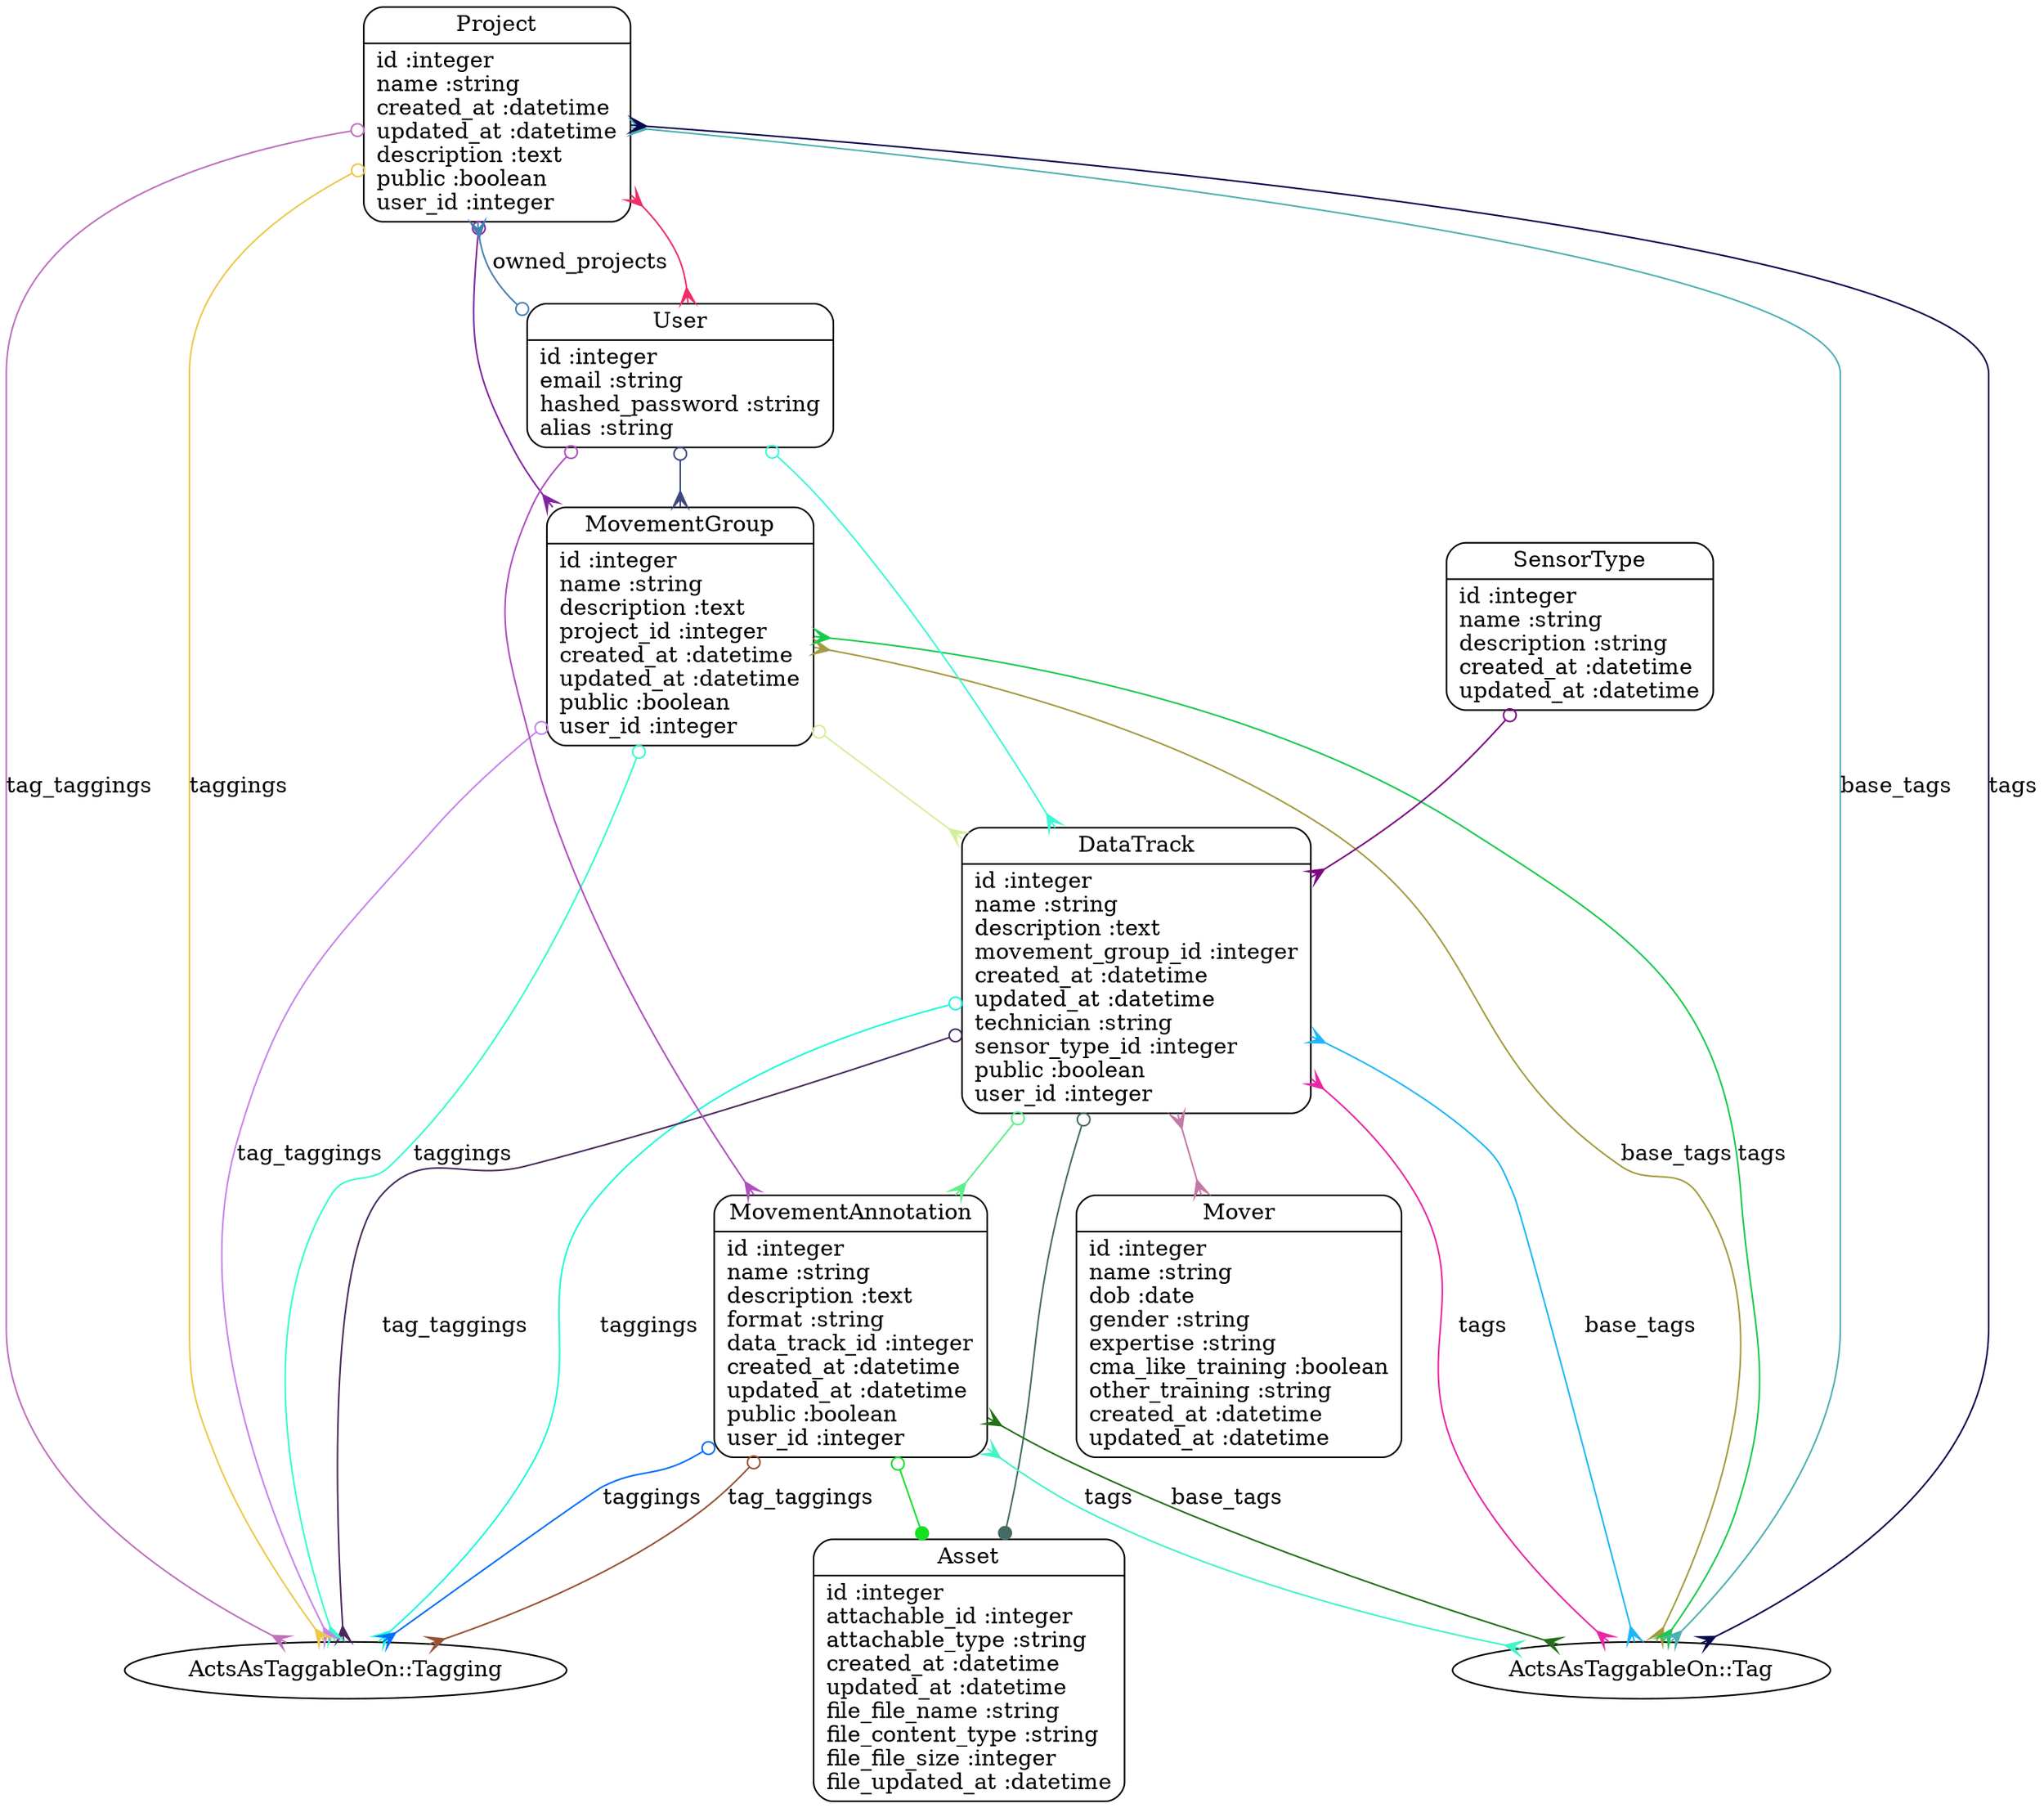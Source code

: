digraph models_diagram {
	graph[overlap=false, splines=true]
	"Asset" [shape=Mrecord, label="{Asset|id :integer\lattachable_id :integer\lattachable_type :string\lcreated_at :datetime\lupdated_at :datetime\lfile_file_name :string\lfile_content_type :string\lfile_file_size :integer\lfile_updated_at :datetime\l}"]
	"DataTrack" [shape=Mrecord, label="{DataTrack|id :integer\lname :string\ldescription :text\lmovement_group_id :integer\lcreated_at :datetime\lupdated_at :datetime\ltechnician :string\lsensor_type_id :integer\lpublic :boolean\luser_id :integer\l}"]
	"MovementAnnotation" [shape=Mrecord, label="{MovementAnnotation|id :integer\lname :string\ldescription :text\lformat :string\ldata_track_id :integer\lcreated_at :datetime\lupdated_at :datetime\lpublic :boolean\luser_id :integer\l}"]
	"MovementGroup" [shape=Mrecord, label="{MovementGroup|id :integer\lname :string\ldescription :text\lproject_id :integer\lcreated_at :datetime\lupdated_at :datetime\lpublic :boolean\luser_id :integer\l}"]
	"Mover" [shape=Mrecord, label="{Mover|id :integer\lname :string\ldob :date\lgender :string\lexpertise :string\lcma_like_training :boolean\lother_training :string\lcreated_at :datetime\lupdated_at :datetime\l}"]
	"Project" [shape=Mrecord, label="{Project|id :integer\lname :string\lcreated_at :datetime\lupdated_at :datetime\ldescription :text\lpublic :boolean\luser_id :integer\l}"]
	"SensorType" [shape=Mrecord, label="{SensorType|id :integer\lname :string\ldescription :string\lcreated_at :datetime\lupdated_at :datetime\l}"]
	"User" [shape=Mrecord, label="{User|id :integer\lemail :string\lhashed_password :string\lalias :string\l}"]
	"DataTrack" -> "Asset" [arrowtail=odot, arrowhead=dot, dir=both color="#436A64"]
	"DataTrack" -> "MovementAnnotation" [arrowtail=odot, arrowhead=crow, dir=both color="#5EEE89"]
	"DataTrack" -> "Mover" [arrowtail=crow, arrowhead=crow, dir=both color="#C478A6"]
	"DataTrack" -> "ActsAsTaggableOn::Tagging" [label="taggings", arrowtail=odot, arrowhead=crow, dir=both color="#1CFAD8"]
	"DataTrack" -> "ActsAsTaggableOn::Tag" [label="base_tags", arrowtail=crow, arrowhead=crow, dir=both color="#1FB6F6"]
	"DataTrack" -> "ActsAsTaggableOn::Tagging" [label="tag_taggings", arrowtail=odot, arrowhead=crow, dir=both color="#472A5C"]
	"DataTrack" -> "ActsAsTaggableOn::Tag" [label="tags", arrowtail=crow, arrowhead=crow, dir=both color="#E926A4"]
	"MovementAnnotation" -> "Asset" [arrowtail=odot, arrowhead=dot, dir=both color="#16E022"]
	"MovementAnnotation" -> "ActsAsTaggableOn::Tagging" [label="taggings", arrowtail=odot, arrowhead=crow, dir=both color="#006EFE"]
	"MovementAnnotation" -> "ActsAsTaggableOn::Tag" [label="base_tags", arrowtail=crow, arrowhead=crow, dir=both color="#246F19"]
	"MovementAnnotation" -> "ActsAsTaggableOn::Tagging" [label="tag_taggings", arrowtail=odot, arrowhead=crow, dir=both color="#975234"]
	"MovementAnnotation" -> "ActsAsTaggableOn::Tag" [label="tags", arrowtail=crow, arrowhead=crow, dir=both color="#42F4C7"]
	"MovementGroup" -> "DataTrack" [arrowtail=odot, arrowhead=crow, dir=both color="#D5EE9D"]
	"MovementGroup" -> "ActsAsTaggableOn::Tagging" [label="taggings", arrowtail=odot, arrowhead=crow, dir=both color="#33FECA"]
	"MovementGroup" -> "ActsAsTaggableOn::Tag" [label="base_tags", arrowtail=crow, arrowhead=crow, dir=both color="#A39B3F"]
	"MovementGroup" -> "ActsAsTaggableOn::Tagging" [label="tag_taggings", arrowtail=odot, arrowhead=crow, dir=both color="#C584ED"]
	"MovementGroup" -> "ActsAsTaggableOn::Tag" [label="tags", arrowtail=crow, arrowhead=crow, dir=both color="#17CA4C"]
	"Project" -> "MovementGroup" [arrowtail=odot, arrowhead=crow, dir=both color="#8224A0"]
	"Project" -> "User" [arrowtail=crow, arrowhead=crow, dir=both color="#EF2E67"]
	"Project" -> "ActsAsTaggableOn::Tagging" [label="taggings", arrowtail=odot, arrowhead=crow, dir=both color="#ECC84A"]
	"Project" -> "ActsAsTaggableOn::Tag" [label="base_tags", arrowtail=crow, arrowhead=crow, dir=both color="#4DB0B1"]
	"Project" -> "ActsAsTaggableOn::Tagging" [label="tag_taggings", arrowtail=odot, arrowhead=crow, dir=both color="#BF70BB"]
	"Project" -> "ActsAsTaggableOn::Tag" [label="tags", arrowtail=crow, arrowhead=crow, dir=both color="#08084F"]
	"SensorType" -> "DataTrack" [arrowtail=odot, arrowhead=crow, dir=both color="#7D0981"]
	"User" -> "Project" [label="owned_projects", arrowtail=odot, arrowhead=crow, dir=both color="#4680B2"]
	"User" -> "DataTrack" [arrowtail=odot, arrowhead=crow, dir=both color="#3CF9D6"]
	"User" -> "MovementGroup" [arrowtail=odot, arrowhead=crow, dir=both color="#3D4882"]
	"User" -> "MovementAnnotation" [arrowtail=odot, arrowhead=crow, dir=both color="#AF50BF"]
}
